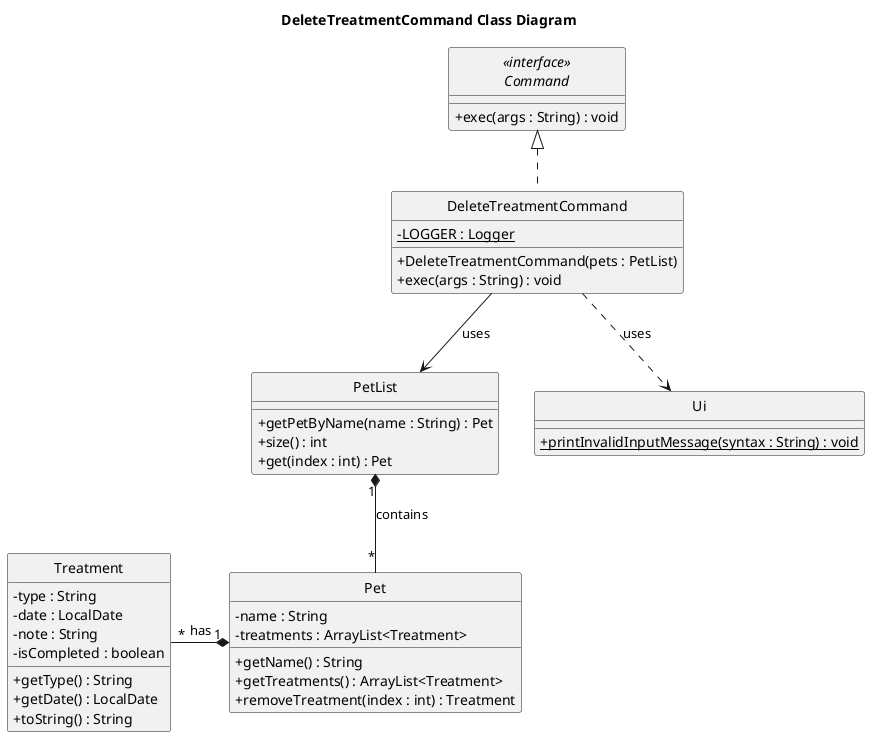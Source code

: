 @startuml
skinparam classAttributeIconSize 0
hide circle
title DeleteTreatmentCommand Class Diagram

class DeleteTreatmentCommand {
    - {static} LOGGER : Logger
    + DeleteTreatmentCommand(pets : PetList)
    + exec(args : String) : void
}

interface "<<interface>>\nCommand" as Command {
    + exec(args : String) : void
}

class PetList {
    + getPetByName(name : String) : Pet
    + size() : int
    + get(index : int) : Pet
}

class Pet {
    - name : String
    - treatments : ArrayList<Treatment>
    + getName() : String
    + getTreatments() : ArrayList<Treatment>
    + removeTreatment(index : int) : Treatment
}

class Treatment {
    - type : String
    - date : LocalDate
    - note : String
    - isCompleted : boolean
    + getType() : String
    + getDate() : LocalDate
    + toString() : String
}

class Ui {
    + {static} printInvalidInputMessage(syntax : String) : void
}

Command <|.. DeleteTreatmentCommand
DeleteTreatmentCommand -down-> PetList : uses
DeleteTreatmentCommand ..> Ui : uses
PetList "1" *-- "*" Pet : contains
Pet "1" *-left- "*" Treatment : has

@enduml
